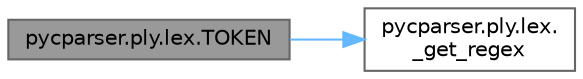 digraph "pycparser.ply.lex.TOKEN"
{
 // LATEX_PDF_SIZE
  bgcolor="transparent";
  edge [fontname=Helvetica,fontsize=10,labelfontname=Helvetica,labelfontsize=10];
  node [fontname=Helvetica,fontsize=10,shape=box,height=0.2,width=0.4];
  rankdir="LR";
  Node1 [id="Node000001",label="pycparser.ply.lex.TOKEN",height=0.2,width=0.4,color="gray40", fillcolor="grey60", style="filled", fontcolor="black",tooltip=" "];
  Node1 -> Node2 [id="edge1_Node000001_Node000002",color="steelblue1",style="solid",tooltip=" "];
  Node2 [id="Node000002",label="pycparser.ply.lex.\l_get_regex",height=0.2,width=0.4,color="grey40", fillcolor="white", style="filled",URL="$namespacepycparser_1_1ply_1_1lex.html#a4308fa96da31b98b246008536df75aeb",tooltip=" "];
}
